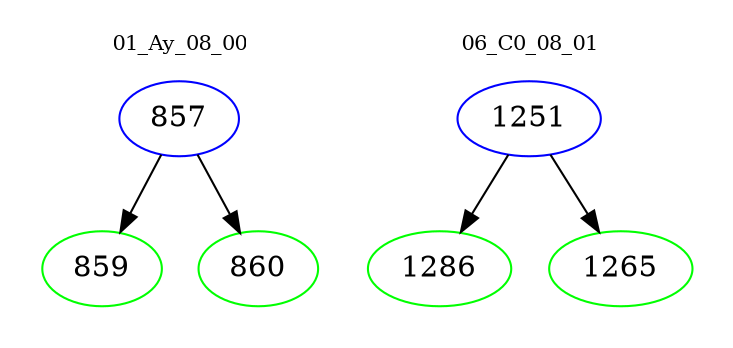 digraph{
subgraph cluster_0 {
color = white
label = "01_Ay_08_00";
fontsize=10;
T0_857 [label="857", color="blue"]
T0_857 -> T0_859 [color="black"]
T0_859 [label="859", color="green"]
T0_857 -> T0_860 [color="black"]
T0_860 [label="860", color="green"]
}
subgraph cluster_1 {
color = white
label = "06_C0_08_01";
fontsize=10;
T1_1251 [label="1251", color="blue"]
T1_1251 -> T1_1286 [color="black"]
T1_1286 [label="1286", color="green"]
T1_1251 -> T1_1265 [color="black"]
T1_1265 [label="1265", color="green"]
}
}
